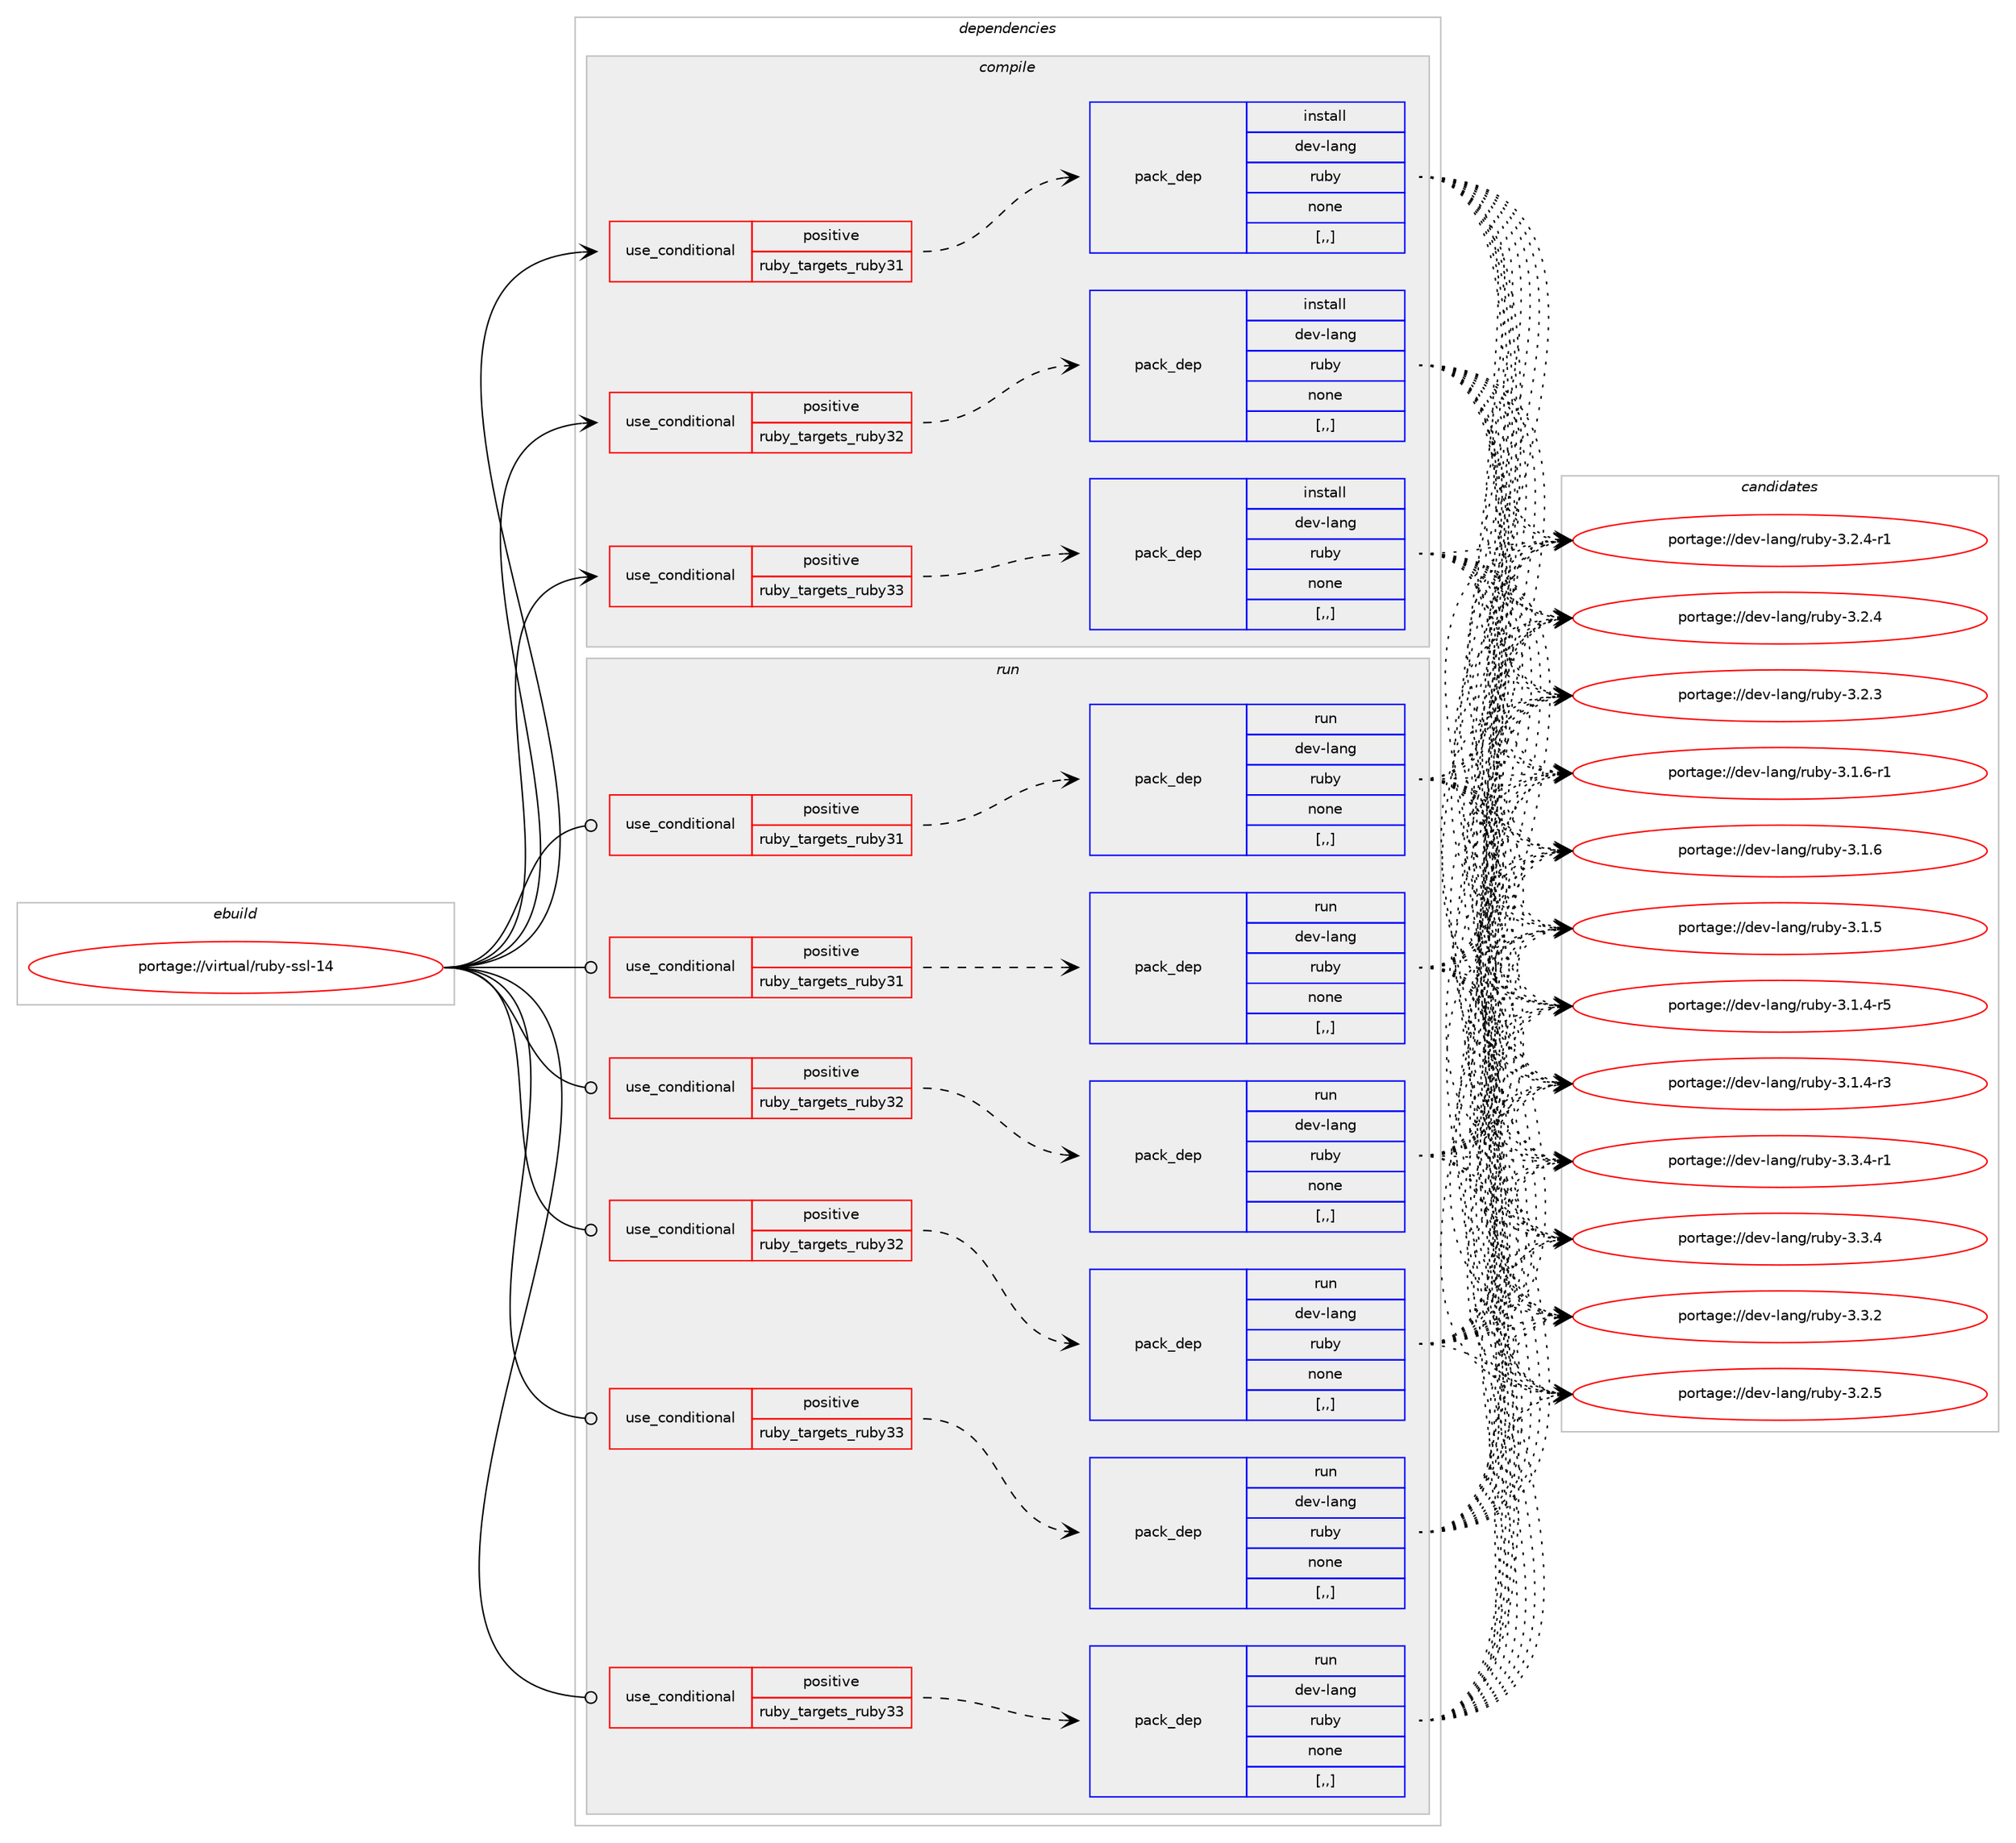 digraph prolog {

# *************
# Graph options
# *************

newrank=true;
concentrate=true;
compound=true;
graph [rankdir=LR,fontname=Helvetica,fontsize=10,ranksep=1.5];#, ranksep=2.5, nodesep=0.2];
edge  [arrowhead=vee];
node  [fontname=Helvetica,fontsize=10];

# **********
# The ebuild
# **********

subgraph cluster_leftcol {
color=gray;
label=<<i>ebuild</i>>;
id [label="portage://virtual/ruby-ssl-14", color=red, width=4, href="../virtual/ruby-ssl-14.svg"];
}

# ****************
# The dependencies
# ****************

subgraph cluster_midcol {
color=gray;
label=<<i>dependencies</i>>;
subgraph cluster_compile {
fillcolor="#eeeeee";
style=filled;
label=<<i>compile</i>>;
subgraph cond118668 {
dependency445332 [label=<<TABLE BORDER="0" CELLBORDER="1" CELLSPACING="0" CELLPADDING="4"><TR><TD ROWSPAN="3" CELLPADDING="10">use_conditional</TD></TR><TR><TD>positive</TD></TR><TR><TD>ruby_targets_ruby31</TD></TR></TABLE>>, shape=none, color=red];
subgraph pack323438 {
dependency445333 [label=<<TABLE BORDER="0" CELLBORDER="1" CELLSPACING="0" CELLPADDING="4" WIDTH="220"><TR><TD ROWSPAN="6" CELLPADDING="30">pack_dep</TD></TR><TR><TD WIDTH="110">install</TD></TR><TR><TD>dev-lang</TD></TR><TR><TD>ruby</TD></TR><TR><TD>none</TD></TR><TR><TD>[,,]</TD></TR></TABLE>>, shape=none, color=blue];
}
dependency445332:e -> dependency445333:w [weight=20,style="dashed",arrowhead="vee"];
}
id:e -> dependency445332:w [weight=20,style="solid",arrowhead="vee"];
subgraph cond118669 {
dependency445334 [label=<<TABLE BORDER="0" CELLBORDER="1" CELLSPACING="0" CELLPADDING="4"><TR><TD ROWSPAN="3" CELLPADDING="10">use_conditional</TD></TR><TR><TD>positive</TD></TR><TR><TD>ruby_targets_ruby32</TD></TR></TABLE>>, shape=none, color=red];
subgraph pack323439 {
dependency445335 [label=<<TABLE BORDER="0" CELLBORDER="1" CELLSPACING="0" CELLPADDING="4" WIDTH="220"><TR><TD ROWSPAN="6" CELLPADDING="30">pack_dep</TD></TR><TR><TD WIDTH="110">install</TD></TR><TR><TD>dev-lang</TD></TR><TR><TD>ruby</TD></TR><TR><TD>none</TD></TR><TR><TD>[,,]</TD></TR></TABLE>>, shape=none, color=blue];
}
dependency445334:e -> dependency445335:w [weight=20,style="dashed",arrowhead="vee"];
}
id:e -> dependency445334:w [weight=20,style="solid",arrowhead="vee"];
subgraph cond118670 {
dependency445336 [label=<<TABLE BORDER="0" CELLBORDER="1" CELLSPACING="0" CELLPADDING="4"><TR><TD ROWSPAN="3" CELLPADDING="10">use_conditional</TD></TR><TR><TD>positive</TD></TR><TR><TD>ruby_targets_ruby33</TD></TR></TABLE>>, shape=none, color=red];
subgraph pack323440 {
dependency445337 [label=<<TABLE BORDER="0" CELLBORDER="1" CELLSPACING="0" CELLPADDING="4" WIDTH="220"><TR><TD ROWSPAN="6" CELLPADDING="30">pack_dep</TD></TR><TR><TD WIDTH="110">install</TD></TR><TR><TD>dev-lang</TD></TR><TR><TD>ruby</TD></TR><TR><TD>none</TD></TR><TR><TD>[,,]</TD></TR></TABLE>>, shape=none, color=blue];
}
dependency445336:e -> dependency445337:w [weight=20,style="dashed",arrowhead="vee"];
}
id:e -> dependency445336:w [weight=20,style="solid",arrowhead="vee"];
}
subgraph cluster_compileandrun {
fillcolor="#eeeeee";
style=filled;
label=<<i>compile and run</i>>;
}
subgraph cluster_run {
fillcolor="#eeeeee";
style=filled;
label=<<i>run</i>>;
subgraph cond118671 {
dependency445338 [label=<<TABLE BORDER="0" CELLBORDER="1" CELLSPACING="0" CELLPADDING="4"><TR><TD ROWSPAN="3" CELLPADDING="10">use_conditional</TD></TR><TR><TD>positive</TD></TR><TR><TD>ruby_targets_ruby31</TD></TR></TABLE>>, shape=none, color=red];
subgraph pack323441 {
dependency445339 [label=<<TABLE BORDER="0" CELLBORDER="1" CELLSPACING="0" CELLPADDING="4" WIDTH="220"><TR><TD ROWSPAN="6" CELLPADDING="30">pack_dep</TD></TR><TR><TD WIDTH="110">run</TD></TR><TR><TD>dev-lang</TD></TR><TR><TD>ruby</TD></TR><TR><TD>none</TD></TR><TR><TD>[,,]</TD></TR></TABLE>>, shape=none, color=blue];
}
dependency445338:e -> dependency445339:w [weight=20,style="dashed",arrowhead="vee"];
}
id:e -> dependency445338:w [weight=20,style="solid",arrowhead="odot"];
subgraph cond118672 {
dependency445340 [label=<<TABLE BORDER="0" CELLBORDER="1" CELLSPACING="0" CELLPADDING="4"><TR><TD ROWSPAN="3" CELLPADDING="10">use_conditional</TD></TR><TR><TD>positive</TD></TR><TR><TD>ruby_targets_ruby31</TD></TR></TABLE>>, shape=none, color=red];
subgraph pack323442 {
dependency445341 [label=<<TABLE BORDER="0" CELLBORDER="1" CELLSPACING="0" CELLPADDING="4" WIDTH="220"><TR><TD ROWSPAN="6" CELLPADDING="30">pack_dep</TD></TR><TR><TD WIDTH="110">run</TD></TR><TR><TD>dev-lang</TD></TR><TR><TD>ruby</TD></TR><TR><TD>none</TD></TR><TR><TD>[,,]</TD></TR></TABLE>>, shape=none, color=blue];
}
dependency445340:e -> dependency445341:w [weight=20,style="dashed",arrowhead="vee"];
}
id:e -> dependency445340:w [weight=20,style="solid",arrowhead="odot"];
subgraph cond118673 {
dependency445342 [label=<<TABLE BORDER="0" CELLBORDER="1" CELLSPACING="0" CELLPADDING="4"><TR><TD ROWSPAN="3" CELLPADDING="10">use_conditional</TD></TR><TR><TD>positive</TD></TR><TR><TD>ruby_targets_ruby32</TD></TR></TABLE>>, shape=none, color=red];
subgraph pack323443 {
dependency445343 [label=<<TABLE BORDER="0" CELLBORDER="1" CELLSPACING="0" CELLPADDING="4" WIDTH="220"><TR><TD ROWSPAN="6" CELLPADDING="30">pack_dep</TD></TR><TR><TD WIDTH="110">run</TD></TR><TR><TD>dev-lang</TD></TR><TR><TD>ruby</TD></TR><TR><TD>none</TD></TR><TR><TD>[,,]</TD></TR></TABLE>>, shape=none, color=blue];
}
dependency445342:e -> dependency445343:w [weight=20,style="dashed",arrowhead="vee"];
}
id:e -> dependency445342:w [weight=20,style="solid",arrowhead="odot"];
subgraph cond118674 {
dependency445344 [label=<<TABLE BORDER="0" CELLBORDER="1" CELLSPACING="0" CELLPADDING="4"><TR><TD ROWSPAN="3" CELLPADDING="10">use_conditional</TD></TR><TR><TD>positive</TD></TR><TR><TD>ruby_targets_ruby32</TD></TR></TABLE>>, shape=none, color=red];
subgraph pack323444 {
dependency445345 [label=<<TABLE BORDER="0" CELLBORDER="1" CELLSPACING="0" CELLPADDING="4" WIDTH="220"><TR><TD ROWSPAN="6" CELLPADDING="30">pack_dep</TD></TR><TR><TD WIDTH="110">run</TD></TR><TR><TD>dev-lang</TD></TR><TR><TD>ruby</TD></TR><TR><TD>none</TD></TR><TR><TD>[,,]</TD></TR></TABLE>>, shape=none, color=blue];
}
dependency445344:e -> dependency445345:w [weight=20,style="dashed",arrowhead="vee"];
}
id:e -> dependency445344:w [weight=20,style="solid",arrowhead="odot"];
subgraph cond118675 {
dependency445346 [label=<<TABLE BORDER="0" CELLBORDER="1" CELLSPACING="0" CELLPADDING="4"><TR><TD ROWSPAN="3" CELLPADDING="10">use_conditional</TD></TR><TR><TD>positive</TD></TR><TR><TD>ruby_targets_ruby33</TD></TR></TABLE>>, shape=none, color=red];
subgraph pack323445 {
dependency445347 [label=<<TABLE BORDER="0" CELLBORDER="1" CELLSPACING="0" CELLPADDING="4" WIDTH="220"><TR><TD ROWSPAN="6" CELLPADDING="30">pack_dep</TD></TR><TR><TD WIDTH="110">run</TD></TR><TR><TD>dev-lang</TD></TR><TR><TD>ruby</TD></TR><TR><TD>none</TD></TR><TR><TD>[,,]</TD></TR></TABLE>>, shape=none, color=blue];
}
dependency445346:e -> dependency445347:w [weight=20,style="dashed",arrowhead="vee"];
}
id:e -> dependency445346:w [weight=20,style="solid",arrowhead="odot"];
subgraph cond118676 {
dependency445348 [label=<<TABLE BORDER="0" CELLBORDER="1" CELLSPACING="0" CELLPADDING="4"><TR><TD ROWSPAN="3" CELLPADDING="10">use_conditional</TD></TR><TR><TD>positive</TD></TR><TR><TD>ruby_targets_ruby33</TD></TR></TABLE>>, shape=none, color=red];
subgraph pack323446 {
dependency445349 [label=<<TABLE BORDER="0" CELLBORDER="1" CELLSPACING="0" CELLPADDING="4" WIDTH="220"><TR><TD ROWSPAN="6" CELLPADDING="30">pack_dep</TD></TR><TR><TD WIDTH="110">run</TD></TR><TR><TD>dev-lang</TD></TR><TR><TD>ruby</TD></TR><TR><TD>none</TD></TR><TR><TD>[,,]</TD></TR></TABLE>>, shape=none, color=blue];
}
dependency445348:e -> dependency445349:w [weight=20,style="dashed",arrowhead="vee"];
}
id:e -> dependency445348:w [weight=20,style="solid",arrowhead="odot"];
}
}

# **************
# The candidates
# **************

subgraph cluster_choices {
rank=same;
color=gray;
label=<<i>candidates</i>>;

subgraph choice323438 {
color=black;
nodesep=1;
choice100101118451089711010347114117981214551465146524511449 [label="portage://dev-lang/ruby-3.3.4-r1", color=red, width=4,href="../dev-lang/ruby-3.3.4-r1.svg"];
choice10010111845108971101034711411798121455146514652 [label="portage://dev-lang/ruby-3.3.4", color=red, width=4,href="../dev-lang/ruby-3.3.4.svg"];
choice10010111845108971101034711411798121455146514650 [label="portage://dev-lang/ruby-3.3.2", color=red, width=4,href="../dev-lang/ruby-3.3.2.svg"];
choice10010111845108971101034711411798121455146504653 [label="portage://dev-lang/ruby-3.2.5", color=red, width=4,href="../dev-lang/ruby-3.2.5.svg"];
choice100101118451089711010347114117981214551465046524511449 [label="portage://dev-lang/ruby-3.2.4-r1", color=red, width=4,href="../dev-lang/ruby-3.2.4-r1.svg"];
choice10010111845108971101034711411798121455146504652 [label="portage://dev-lang/ruby-3.2.4", color=red, width=4,href="../dev-lang/ruby-3.2.4.svg"];
choice10010111845108971101034711411798121455146504651 [label="portage://dev-lang/ruby-3.2.3", color=red, width=4,href="../dev-lang/ruby-3.2.3.svg"];
choice100101118451089711010347114117981214551464946544511449 [label="portage://dev-lang/ruby-3.1.6-r1", color=red, width=4,href="../dev-lang/ruby-3.1.6-r1.svg"];
choice10010111845108971101034711411798121455146494654 [label="portage://dev-lang/ruby-3.1.6", color=red, width=4,href="../dev-lang/ruby-3.1.6.svg"];
choice10010111845108971101034711411798121455146494653 [label="portage://dev-lang/ruby-3.1.5", color=red, width=4,href="../dev-lang/ruby-3.1.5.svg"];
choice100101118451089711010347114117981214551464946524511453 [label="portage://dev-lang/ruby-3.1.4-r5", color=red, width=4,href="../dev-lang/ruby-3.1.4-r5.svg"];
choice100101118451089711010347114117981214551464946524511451 [label="portage://dev-lang/ruby-3.1.4-r3", color=red, width=4,href="../dev-lang/ruby-3.1.4-r3.svg"];
dependency445333:e -> choice100101118451089711010347114117981214551465146524511449:w [style=dotted,weight="100"];
dependency445333:e -> choice10010111845108971101034711411798121455146514652:w [style=dotted,weight="100"];
dependency445333:e -> choice10010111845108971101034711411798121455146514650:w [style=dotted,weight="100"];
dependency445333:e -> choice10010111845108971101034711411798121455146504653:w [style=dotted,weight="100"];
dependency445333:e -> choice100101118451089711010347114117981214551465046524511449:w [style=dotted,weight="100"];
dependency445333:e -> choice10010111845108971101034711411798121455146504652:w [style=dotted,weight="100"];
dependency445333:e -> choice10010111845108971101034711411798121455146504651:w [style=dotted,weight="100"];
dependency445333:e -> choice100101118451089711010347114117981214551464946544511449:w [style=dotted,weight="100"];
dependency445333:e -> choice10010111845108971101034711411798121455146494654:w [style=dotted,weight="100"];
dependency445333:e -> choice10010111845108971101034711411798121455146494653:w [style=dotted,weight="100"];
dependency445333:e -> choice100101118451089711010347114117981214551464946524511453:w [style=dotted,weight="100"];
dependency445333:e -> choice100101118451089711010347114117981214551464946524511451:w [style=dotted,weight="100"];
}
subgraph choice323439 {
color=black;
nodesep=1;
choice100101118451089711010347114117981214551465146524511449 [label="portage://dev-lang/ruby-3.3.4-r1", color=red, width=4,href="../dev-lang/ruby-3.3.4-r1.svg"];
choice10010111845108971101034711411798121455146514652 [label="portage://dev-lang/ruby-3.3.4", color=red, width=4,href="../dev-lang/ruby-3.3.4.svg"];
choice10010111845108971101034711411798121455146514650 [label="portage://dev-lang/ruby-3.3.2", color=red, width=4,href="../dev-lang/ruby-3.3.2.svg"];
choice10010111845108971101034711411798121455146504653 [label="portage://dev-lang/ruby-3.2.5", color=red, width=4,href="../dev-lang/ruby-3.2.5.svg"];
choice100101118451089711010347114117981214551465046524511449 [label="portage://dev-lang/ruby-3.2.4-r1", color=red, width=4,href="../dev-lang/ruby-3.2.4-r1.svg"];
choice10010111845108971101034711411798121455146504652 [label="portage://dev-lang/ruby-3.2.4", color=red, width=4,href="../dev-lang/ruby-3.2.4.svg"];
choice10010111845108971101034711411798121455146504651 [label="portage://dev-lang/ruby-3.2.3", color=red, width=4,href="../dev-lang/ruby-3.2.3.svg"];
choice100101118451089711010347114117981214551464946544511449 [label="portage://dev-lang/ruby-3.1.6-r1", color=red, width=4,href="../dev-lang/ruby-3.1.6-r1.svg"];
choice10010111845108971101034711411798121455146494654 [label="portage://dev-lang/ruby-3.1.6", color=red, width=4,href="../dev-lang/ruby-3.1.6.svg"];
choice10010111845108971101034711411798121455146494653 [label="portage://dev-lang/ruby-3.1.5", color=red, width=4,href="../dev-lang/ruby-3.1.5.svg"];
choice100101118451089711010347114117981214551464946524511453 [label="portage://dev-lang/ruby-3.1.4-r5", color=red, width=4,href="../dev-lang/ruby-3.1.4-r5.svg"];
choice100101118451089711010347114117981214551464946524511451 [label="portage://dev-lang/ruby-3.1.4-r3", color=red, width=4,href="../dev-lang/ruby-3.1.4-r3.svg"];
dependency445335:e -> choice100101118451089711010347114117981214551465146524511449:w [style=dotted,weight="100"];
dependency445335:e -> choice10010111845108971101034711411798121455146514652:w [style=dotted,weight="100"];
dependency445335:e -> choice10010111845108971101034711411798121455146514650:w [style=dotted,weight="100"];
dependency445335:e -> choice10010111845108971101034711411798121455146504653:w [style=dotted,weight="100"];
dependency445335:e -> choice100101118451089711010347114117981214551465046524511449:w [style=dotted,weight="100"];
dependency445335:e -> choice10010111845108971101034711411798121455146504652:w [style=dotted,weight="100"];
dependency445335:e -> choice10010111845108971101034711411798121455146504651:w [style=dotted,weight="100"];
dependency445335:e -> choice100101118451089711010347114117981214551464946544511449:w [style=dotted,weight="100"];
dependency445335:e -> choice10010111845108971101034711411798121455146494654:w [style=dotted,weight="100"];
dependency445335:e -> choice10010111845108971101034711411798121455146494653:w [style=dotted,weight="100"];
dependency445335:e -> choice100101118451089711010347114117981214551464946524511453:w [style=dotted,weight="100"];
dependency445335:e -> choice100101118451089711010347114117981214551464946524511451:w [style=dotted,weight="100"];
}
subgraph choice323440 {
color=black;
nodesep=1;
choice100101118451089711010347114117981214551465146524511449 [label="portage://dev-lang/ruby-3.3.4-r1", color=red, width=4,href="../dev-lang/ruby-3.3.4-r1.svg"];
choice10010111845108971101034711411798121455146514652 [label="portage://dev-lang/ruby-3.3.4", color=red, width=4,href="../dev-lang/ruby-3.3.4.svg"];
choice10010111845108971101034711411798121455146514650 [label="portage://dev-lang/ruby-3.3.2", color=red, width=4,href="../dev-lang/ruby-3.3.2.svg"];
choice10010111845108971101034711411798121455146504653 [label="portage://dev-lang/ruby-3.2.5", color=red, width=4,href="../dev-lang/ruby-3.2.5.svg"];
choice100101118451089711010347114117981214551465046524511449 [label="portage://dev-lang/ruby-3.2.4-r1", color=red, width=4,href="../dev-lang/ruby-3.2.4-r1.svg"];
choice10010111845108971101034711411798121455146504652 [label="portage://dev-lang/ruby-3.2.4", color=red, width=4,href="../dev-lang/ruby-3.2.4.svg"];
choice10010111845108971101034711411798121455146504651 [label="portage://dev-lang/ruby-3.2.3", color=red, width=4,href="../dev-lang/ruby-3.2.3.svg"];
choice100101118451089711010347114117981214551464946544511449 [label="portage://dev-lang/ruby-3.1.6-r1", color=red, width=4,href="../dev-lang/ruby-3.1.6-r1.svg"];
choice10010111845108971101034711411798121455146494654 [label="portage://dev-lang/ruby-3.1.6", color=red, width=4,href="../dev-lang/ruby-3.1.6.svg"];
choice10010111845108971101034711411798121455146494653 [label="portage://dev-lang/ruby-3.1.5", color=red, width=4,href="../dev-lang/ruby-3.1.5.svg"];
choice100101118451089711010347114117981214551464946524511453 [label="portage://dev-lang/ruby-3.1.4-r5", color=red, width=4,href="../dev-lang/ruby-3.1.4-r5.svg"];
choice100101118451089711010347114117981214551464946524511451 [label="portage://dev-lang/ruby-3.1.4-r3", color=red, width=4,href="../dev-lang/ruby-3.1.4-r3.svg"];
dependency445337:e -> choice100101118451089711010347114117981214551465146524511449:w [style=dotted,weight="100"];
dependency445337:e -> choice10010111845108971101034711411798121455146514652:w [style=dotted,weight="100"];
dependency445337:e -> choice10010111845108971101034711411798121455146514650:w [style=dotted,weight="100"];
dependency445337:e -> choice10010111845108971101034711411798121455146504653:w [style=dotted,weight="100"];
dependency445337:e -> choice100101118451089711010347114117981214551465046524511449:w [style=dotted,weight="100"];
dependency445337:e -> choice10010111845108971101034711411798121455146504652:w [style=dotted,weight="100"];
dependency445337:e -> choice10010111845108971101034711411798121455146504651:w [style=dotted,weight="100"];
dependency445337:e -> choice100101118451089711010347114117981214551464946544511449:w [style=dotted,weight="100"];
dependency445337:e -> choice10010111845108971101034711411798121455146494654:w [style=dotted,weight="100"];
dependency445337:e -> choice10010111845108971101034711411798121455146494653:w [style=dotted,weight="100"];
dependency445337:e -> choice100101118451089711010347114117981214551464946524511453:w [style=dotted,weight="100"];
dependency445337:e -> choice100101118451089711010347114117981214551464946524511451:w [style=dotted,weight="100"];
}
subgraph choice323441 {
color=black;
nodesep=1;
choice100101118451089711010347114117981214551465146524511449 [label="portage://dev-lang/ruby-3.3.4-r1", color=red, width=4,href="../dev-lang/ruby-3.3.4-r1.svg"];
choice10010111845108971101034711411798121455146514652 [label="portage://dev-lang/ruby-3.3.4", color=red, width=4,href="../dev-lang/ruby-3.3.4.svg"];
choice10010111845108971101034711411798121455146514650 [label="portage://dev-lang/ruby-3.3.2", color=red, width=4,href="../dev-lang/ruby-3.3.2.svg"];
choice10010111845108971101034711411798121455146504653 [label="portage://dev-lang/ruby-3.2.5", color=red, width=4,href="../dev-lang/ruby-3.2.5.svg"];
choice100101118451089711010347114117981214551465046524511449 [label="portage://dev-lang/ruby-3.2.4-r1", color=red, width=4,href="../dev-lang/ruby-3.2.4-r1.svg"];
choice10010111845108971101034711411798121455146504652 [label="portage://dev-lang/ruby-3.2.4", color=red, width=4,href="../dev-lang/ruby-3.2.4.svg"];
choice10010111845108971101034711411798121455146504651 [label="portage://dev-lang/ruby-3.2.3", color=red, width=4,href="../dev-lang/ruby-3.2.3.svg"];
choice100101118451089711010347114117981214551464946544511449 [label="portage://dev-lang/ruby-3.1.6-r1", color=red, width=4,href="../dev-lang/ruby-3.1.6-r1.svg"];
choice10010111845108971101034711411798121455146494654 [label="portage://dev-lang/ruby-3.1.6", color=red, width=4,href="../dev-lang/ruby-3.1.6.svg"];
choice10010111845108971101034711411798121455146494653 [label="portage://dev-lang/ruby-3.1.5", color=red, width=4,href="../dev-lang/ruby-3.1.5.svg"];
choice100101118451089711010347114117981214551464946524511453 [label="portage://dev-lang/ruby-3.1.4-r5", color=red, width=4,href="../dev-lang/ruby-3.1.4-r5.svg"];
choice100101118451089711010347114117981214551464946524511451 [label="portage://dev-lang/ruby-3.1.4-r3", color=red, width=4,href="../dev-lang/ruby-3.1.4-r3.svg"];
dependency445339:e -> choice100101118451089711010347114117981214551465146524511449:w [style=dotted,weight="100"];
dependency445339:e -> choice10010111845108971101034711411798121455146514652:w [style=dotted,weight="100"];
dependency445339:e -> choice10010111845108971101034711411798121455146514650:w [style=dotted,weight="100"];
dependency445339:e -> choice10010111845108971101034711411798121455146504653:w [style=dotted,weight="100"];
dependency445339:e -> choice100101118451089711010347114117981214551465046524511449:w [style=dotted,weight="100"];
dependency445339:e -> choice10010111845108971101034711411798121455146504652:w [style=dotted,weight="100"];
dependency445339:e -> choice10010111845108971101034711411798121455146504651:w [style=dotted,weight="100"];
dependency445339:e -> choice100101118451089711010347114117981214551464946544511449:w [style=dotted,weight="100"];
dependency445339:e -> choice10010111845108971101034711411798121455146494654:w [style=dotted,weight="100"];
dependency445339:e -> choice10010111845108971101034711411798121455146494653:w [style=dotted,weight="100"];
dependency445339:e -> choice100101118451089711010347114117981214551464946524511453:w [style=dotted,weight="100"];
dependency445339:e -> choice100101118451089711010347114117981214551464946524511451:w [style=dotted,weight="100"];
}
subgraph choice323442 {
color=black;
nodesep=1;
choice100101118451089711010347114117981214551465146524511449 [label="portage://dev-lang/ruby-3.3.4-r1", color=red, width=4,href="../dev-lang/ruby-3.3.4-r1.svg"];
choice10010111845108971101034711411798121455146514652 [label="portage://dev-lang/ruby-3.3.4", color=red, width=4,href="../dev-lang/ruby-3.3.4.svg"];
choice10010111845108971101034711411798121455146514650 [label="portage://dev-lang/ruby-3.3.2", color=red, width=4,href="../dev-lang/ruby-3.3.2.svg"];
choice10010111845108971101034711411798121455146504653 [label="portage://dev-lang/ruby-3.2.5", color=red, width=4,href="../dev-lang/ruby-3.2.5.svg"];
choice100101118451089711010347114117981214551465046524511449 [label="portage://dev-lang/ruby-3.2.4-r1", color=red, width=4,href="../dev-lang/ruby-3.2.4-r1.svg"];
choice10010111845108971101034711411798121455146504652 [label="portage://dev-lang/ruby-3.2.4", color=red, width=4,href="../dev-lang/ruby-3.2.4.svg"];
choice10010111845108971101034711411798121455146504651 [label="portage://dev-lang/ruby-3.2.3", color=red, width=4,href="../dev-lang/ruby-3.2.3.svg"];
choice100101118451089711010347114117981214551464946544511449 [label="portage://dev-lang/ruby-3.1.6-r1", color=red, width=4,href="../dev-lang/ruby-3.1.6-r1.svg"];
choice10010111845108971101034711411798121455146494654 [label="portage://dev-lang/ruby-3.1.6", color=red, width=4,href="../dev-lang/ruby-3.1.6.svg"];
choice10010111845108971101034711411798121455146494653 [label="portage://dev-lang/ruby-3.1.5", color=red, width=4,href="../dev-lang/ruby-3.1.5.svg"];
choice100101118451089711010347114117981214551464946524511453 [label="portage://dev-lang/ruby-3.1.4-r5", color=red, width=4,href="../dev-lang/ruby-3.1.4-r5.svg"];
choice100101118451089711010347114117981214551464946524511451 [label="portage://dev-lang/ruby-3.1.4-r3", color=red, width=4,href="../dev-lang/ruby-3.1.4-r3.svg"];
dependency445341:e -> choice100101118451089711010347114117981214551465146524511449:w [style=dotted,weight="100"];
dependency445341:e -> choice10010111845108971101034711411798121455146514652:w [style=dotted,weight="100"];
dependency445341:e -> choice10010111845108971101034711411798121455146514650:w [style=dotted,weight="100"];
dependency445341:e -> choice10010111845108971101034711411798121455146504653:w [style=dotted,weight="100"];
dependency445341:e -> choice100101118451089711010347114117981214551465046524511449:w [style=dotted,weight="100"];
dependency445341:e -> choice10010111845108971101034711411798121455146504652:w [style=dotted,weight="100"];
dependency445341:e -> choice10010111845108971101034711411798121455146504651:w [style=dotted,weight="100"];
dependency445341:e -> choice100101118451089711010347114117981214551464946544511449:w [style=dotted,weight="100"];
dependency445341:e -> choice10010111845108971101034711411798121455146494654:w [style=dotted,weight="100"];
dependency445341:e -> choice10010111845108971101034711411798121455146494653:w [style=dotted,weight="100"];
dependency445341:e -> choice100101118451089711010347114117981214551464946524511453:w [style=dotted,weight="100"];
dependency445341:e -> choice100101118451089711010347114117981214551464946524511451:w [style=dotted,weight="100"];
}
subgraph choice323443 {
color=black;
nodesep=1;
choice100101118451089711010347114117981214551465146524511449 [label="portage://dev-lang/ruby-3.3.4-r1", color=red, width=4,href="../dev-lang/ruby-3.3.4-r1.svg"];
choice10010111845108971101034711411798121455146514652 [label="portage://dev-lang/ruby-3.3.4", color=red, width=4,href="../dev-lang/ruby-3.3.4.svg"];
choice10010111845108971101034711411798121455146514650 [label="portage://dev-lang/ruby-3.3.2", color=red, width=4,href="../dev-lang/ruby-3.3.2.svg"];
choice10010111845108971101034711411798121455146504653 [label="portage://dev-lang/ruby-3.2.5", color=red, width=4,href="../dev-lang/ruby-3.2.5.svg"];
choice100101118451089711010347114117981214551465046524511449 [label="portage://dev-lang/ruby-3.2.4-r1", color=red, width=4,href="../dev-lang/ruby-3.2.4-r1.svg"];
choice10010111845108971101034711411798121455146504652 [label="portage://dev-lang/ruby-3.2.4", color=red, width=4,href="../dev-lang/ruby-3.2.4.svg"];
choice10010111845108971101034711411798121455146504651 [label="portage://dev-lang/ruby-3.2.3", color=red, width=4,href="../dev-lang/ruby-3.2.3.svg"];
choice100101118451089711010347114117981214551464946544511449 [label="portage://dev-lang/ruby-3.1.6-r1", color=red, width=4,href="../dev-lang/ruby-3.1.6-r1.svg"];
choice10010111845108971101034711411798121455146494654 [label="portage://dev-lang/ruby-3.1.6", color=red, width=4,href="../dev-lang/ruby-3.1.6.svg"];
choice10010111845108971101034711411798121455146494653 [label="portage://dev-lang/ruby-3.1.5", color=red, width=4,href="../dev-lang/ruby-3.1.5.svg"];
choice100101118451089711010347114117981214551464946524511453 [label="portage://dev-lang/ruby-3.1.4-r5", color=red, width=4,href="../dev-lang/ruby-3.1.4-r5.svg"];
choice100101118451089711010347114117981214551464946524511451 [label="portage://dev-lang/ruby-3.1.4-r3", color=red, width=4,href="../dev-lang/ruby-3.1.4-r3.svg"];
dependency445343:e -> choice100101118451089711010347114117981214551465146524511449:w [style=dotted,weight="100"];
dependency445343:e -> choice10010111845108971101034711411798121455146514652:w [style=dotted,weight="100"];
dependency445343:e -> choice10010111845108971101034711411798121455146514650:w [style=dotted,weight="100"];
dependency445343:e -> choice10010111845108971101034711411798121455146504653:w [style=dotted,weight="100"];
dependency445343:e -> choice100101118451089711010347114117981214551465046524511449:w [style=dotted,weight="100"];
dependency445343:e -> choice10010111845108971101034711411798121455146504652:w [style=dotted,weight="100"];
dependency445343:e -> choice10010111845108971101034711411798121455146504651:w [style=dotted,weight="100"];
dependency445343:e -> choice100101118451089711010347114117981214551464946544511449:w [style=dotted,weight="100"];
dependency445343:e -> choice10010111845108971101034711411798121455146494654:w [style=dotted,weight="100"];
dependency445343:e -> choice10010111845108971101034711411798121455146494653:w [style=dotted,weight="100"];
dependency445343:e -> choice100101118451089711010347114117981214551464946524511453:w [style=dotted,weight="100"];
dependency445343:e -> choice100101118451089711010347114117981214551464946524511451:w [style=dotted,weight="100"];
}
subgraph choice323444 {
color=black;
nodesep=1;
choice100101118451089711010347114117981214551465146524511449 [label="portage://dev-lang/ruby-3.3.4-r1", color=red, width=4,href="../dev-lang/ruby-3.3.4-r1.svg"];
choice10010111845108971101034711411798121455146514652 [label="portage://dev-lang/ruby-3.3.4", color=red, width=4,href="../dev-lang/ruby-3.3.4.svg"];
choice10010111845108971101034711411798121455146514650 [label="portage://dev-lang/ruby-3.3.2", color=red, width=4,href="../dev-lang/ruby-3.3.2.svg"];
choice10010111845108971101034711411798121455146504653 [label="portage://dev-lang/ruby-3.2.5", color=red, width=4,href="../dev-lang/ruby-3.2.5.svg"];
choice100101118451089711010347114117981214551465046524511449 [label="portage://dev-lang/ruby-3.2.4-r1", color=red, width=4,href="../dev-lang/ruby-3.2.4-r1.svg"];
choice10010111845108971101034711411798121455146504652 [label="portage://dev-lang/ruby-3.2.4", color=red, width=4,href="../dev-lang/ruby-3.2.4.svg"];
choice10010111845108971101034711411798121455146504651 [label="portage://dev-lang/ruby-3.2.3", color=red, width=4,href="../dev-lang/ruby-3.2.3.svg"];
choice100101118451089711010347114117981214551464946544511449 [label="portage://dev-lang/ruby-3.1.6-r1", color=red, width=4,href="../dev-lang/ruby-3.1.6-r1.svg"];
choice10010111845108971101034711411798121455146494654 [label="portage://dev-lang/ruby-3.1.6", color=red, width=4,href="../dev-lang/ruby-3.1.6.svg"];
choice10010111845108971101034711411798121455146494653 [label="portage://dev-lang/ruby-3.1.5", color=red, width=4,href="../dev-lang/ruby-3.1.5.svg"];
choice100101118451089711010347114117981214551464946524511453 [label="portage://dev-lang/ruby-3.1.4-r5", color=red, width=4,href="../dev-lang/ruby-3.1.4-r5.svg"];
choice100101118451089711010347114117981214551464946524511451 [label="portage://dev-lang/ruby-3.1.4-r3", color=red, width=4,href="../dev-lang/ruby-3.1.4-r3.svg"];
dependency445345:e -> choice100101118451089711010347114117981214551465146524511449:w [style=dotted,weight="100"];
dependency445345:e -> choice10010111845108971101034711411798121455146514652:w [style=dotted,weight="100"];
dependency445345:e -> choice10010111845108971101034711411798121455146514650:w [style=dotted,weight="100"];
dependency445345:e -> choice10010111845108971101034711411798121455146504653:w [style=dotted,weight="100"];
dependency445345:e -> choice100101118451089711010347114117981214551465046524511449:w [style=dotted,weight="100"];
dependency445345:e -> choice10010111845108971101034711411798121455146504652:w [style=dotted,weight="100"];
dependency445345:e -> choice10010111845108971101034711411798121455146504651:w [style=dotted,weight="100"];
dependency445345:e -> choice100101118451089711010347114117981214551464946544511449:w [style=dotted,weight="100"];
dependency445345:e -> choice10010111845108971101034711411798121455146494654:w [style=dotted,weight="100"];
dependency445345:e -> choice10010111845108971101034711411798121455146494653:w [style=dotted,weight="100"];
dependency445345:e -> choice100101118451089711010347114117981214551464946524511453:w [style=dotted,weight="100"];
dependency445345:e -> choice100101118451089711010347114117981214551464946524511451:w [style=dotted,weight="100"];
}
subgraph choice323445 {
color=black;
nodesep=1;
choice100101118451089711010347114117981214551465146524511449 [label="portage://dev-lang/ruby-3.3.4-r1", color=red, width=4,href="../dev-lang/ruby-3.3.4-r1.svg"];
choice10010111845108971101034711411798121455146514652 [label="portage://dev-lang/ruby-3.3.4", color=red, width=4,href="../dev-lang/ruby-3.3.4.svg"];
choice10010111845108971101034711411798121455146514650 [label="portage://dev-lang/ruby-3.3.2", color=red, width=4,href="../dev-lang/ruby-3.3.2.svg"];
choice10010111845108971101034711411798121455146504653 [label="portage://dev-lang/ruby-3.2.5", color=red, width=4,href="../dev-lang/ruby-3.2.5.svg"];
choice100101118451089711010347114117981214551465046524511449 [label="portage://dev-lang/ruby-3.2.4-r1", color=red, width=4,href="../dev-lang/ruby-3.2.4-r1.svg"];
choice10010111845108971101034711411798121455146504652 [label="portage://dev-lang/ruby-3.2.4", color=red, width=4,href="../dev-lang/ruby-3.2.4.svg"];
choice10010111845108971101034711411798121455146504651 [label="portage://dev-lang/ruby-3.2.3", color=red, width=4,href="../dev-lang/ruby-3.2.3.svg"];
choice100101118451089711010347114117981214551464946544511449 [label="portage://dev-lang/ruby-3.1.6-r1", color=red, width=4,href="../dev-lang/ruby-3.1.6-r1.svg"];
choice10010111845108971101034711411798121455146494654 [label="portage://dev-lang/ruby-3.1.6", color=red, width=4,href="../dev-lang/ruby-3.1.6.svg"];
choice10010111845108971101034711411798121455146494653 [label="portage://dev-lang/ruby-3.1.5", color=red, width=4,href="../dev-lang/ruby-3.1.5.svg"];
choice100101118451089711010347114117981214551464946524511453 [label="portage://dev-lang/ruby-3.1.4-r5", color=red, width=4,href="../dev-lang/ruby-3.1.4-r5.svg"];
choice100101118451089711010347114117981214551464946524511451 [label="portage://dev-lang/ruby-3.1.4-r3", color=red, width=4,href="../dev-lang/ruby-3.1.4-r3.svg"];
dependency445347:e -> choice100101118451089711010347114117981214551465146524511449:w [style=dotted,weight="100"];
dependency445347:e -> choice10010111845108971101034711411798121455146514652:w [style=dotted,weight="100"];
dependency445347:e -> choice10010111845108971101034711411798121455146514650:w [style=dotted,weight="100"];
dependency445347:e -> choice10010111845108971101034711411798121455146504653:w [style=dotted,weight="100"];
dependency445347:e -> choice100101118451089711010347114117981214551465046524511449:w [style=dotted,weight="100"];
dependency445347:e -> choice10010111845108971101034711411798121455146504652:w [style=dotted,weight="100"];
dependency445347:e -> choice10010111845108971101034711411798121455146504651:w [style=dotted,weight="100"];
dependency445347:e -> choice100101118451089711010347114117981214551464946544511449:w [style=dotted,weight="100"];
dependency445347:e -> choice10010111845108971101034711411798121455146494654:w [style=dotted,weight="100"];
dependency445347:e -> choice10010111845108971101034711411798121455146494653:w [style=dotted,weight="100"];
dependency445347:e -> choice100101118451089711010347114117981214551464946524511453:w [style=dotted,weight="100"];
dependency445347:e -> choice100101118451089711010347114117981214551464946524511451:w [style=dotted,weight="100"];
}
subgraph choice323446 {
color=black;
nodesep=1;
choice100101118451089711010347114117981214551465146524511449 [label="portage://dev-lang/ruby-3.3.4-r1", color=red, width=4,href="../dev-lang/ruby-3.3.4-r1.svg"];
choice10010111845108971101034711411798121455146514652 [label="portage://dev-lang/ruby-3.3.4", color=red, width=4,href="../dev-lang/ruby-3.3.4.svg"];
choice10010111845108971101034711411798121455146514650 [label="portage://dev-lang/ruby-3.3.2", color=red, width=4,href="../dev-lang/ruby-3.3.2.svg"];
choice10010111845108971101034711411798121455146504653 [label="portage://dev-lang/ruby-3.2.5", color=red, width=4,href="../dev-lang/ruby-3.2.5.svg"];
choice100101118451089711010347114117981214551465046524511449 [label="portage://dev-lang/ruby-3.2.4-r1", color=red, width=4,href="../dev-lang/ruby-3.2.4-r1.svg"];
choice10010111845108971101034711411798121455146504652 [label="portage://dev-lang/ruby-3.2.4", color=red, width=4,href="../dev-lang/ruby-3.2.4.svg"];
choice10010111845108971101034711411798121455146504651 [label="portage://dev-lang/ruby-3.2.3", color=red, width=4,href="../dev-lang/ruby-3.2.3.svg"];
choice100101118451089711010347114117981214551464946544511449 [label="portage://dev-lang/ruby-3.1.6-r1", color=red, width=4,href="../dev-lang/ruby-3.1.6-r1.svg"];
choice10010111845108971101034711411798121455146494654 [label="portage://dev-lang/ruby-3.1.6", color=red, width=4,href="../dev-lang/ruby-3.1.6.svg"];
choice10010111845108971101034711411798121455146494653 [label="portage://dev-lang/ruby-3.1.5", color=red, width=4,href="../dev-lang/ruby-3.1.5.svg"];
choice100101118451089711010347114117981214551464946524511453 [label="portage://dev-lang/ruby-3.1.4-r5", color=red, width=4,href="../dev-lang/ruby-3.1.4-r5.svg"];
choice100101118451089711010347114117981214551464946524511451 [label="portage://dev-lang/ruby-3.1.4-r3", color=red, width=4,href="../dev-lang/ruby-3.1.4-r3.svg"];
dependency445349:e -> choice100101118451089711010347114117981214551465146524511449:w [style=dotted,weight="100"];
dependency445349:e -> choice10010111845108971101034711411798121455146514652:w [style=dotted,weight="100"];
dependency445349:e -> choice10010111845108971101034711411798121455146514650:w [style=dotted,weight="100"];
dependency445349:e -> choice10010111845108971101034711411798121455146504653:w [style=dotted,weight="100"];
dependency445349:e -> choice100101118451089711010347114117981214551465046524511449:w [style=dotted,weight="100"];
dependency445349:e -> choice10010111845108971101034711411798121455146504652:w [style=dotted,weight="100"];
dependency445349:e -> choice10010111845108971101034711411798121455146504651:w [style=dotted,weight="100"];
dependency445349:e -> choice100101118451089711010347114117981214551464946544511449:w [style=dotted,weight="100"];
dependency445349:e -> choice10010111845108971101034711411798121455146494654:w [style=dotted,weight="100"];
dependency445349:e -> choice10010111845108971101034711411798121455146494653:w [style=dotted,weight="100"];
dependency445349:e -> choice100101118451089711010347114117981214551464946524511453:w [style=dotted,weight="100"];
dependency445349:e -> choice100101118451089711010347114117981214551464946524511451:w [style=dotted,weight="100"];
}
}

}
